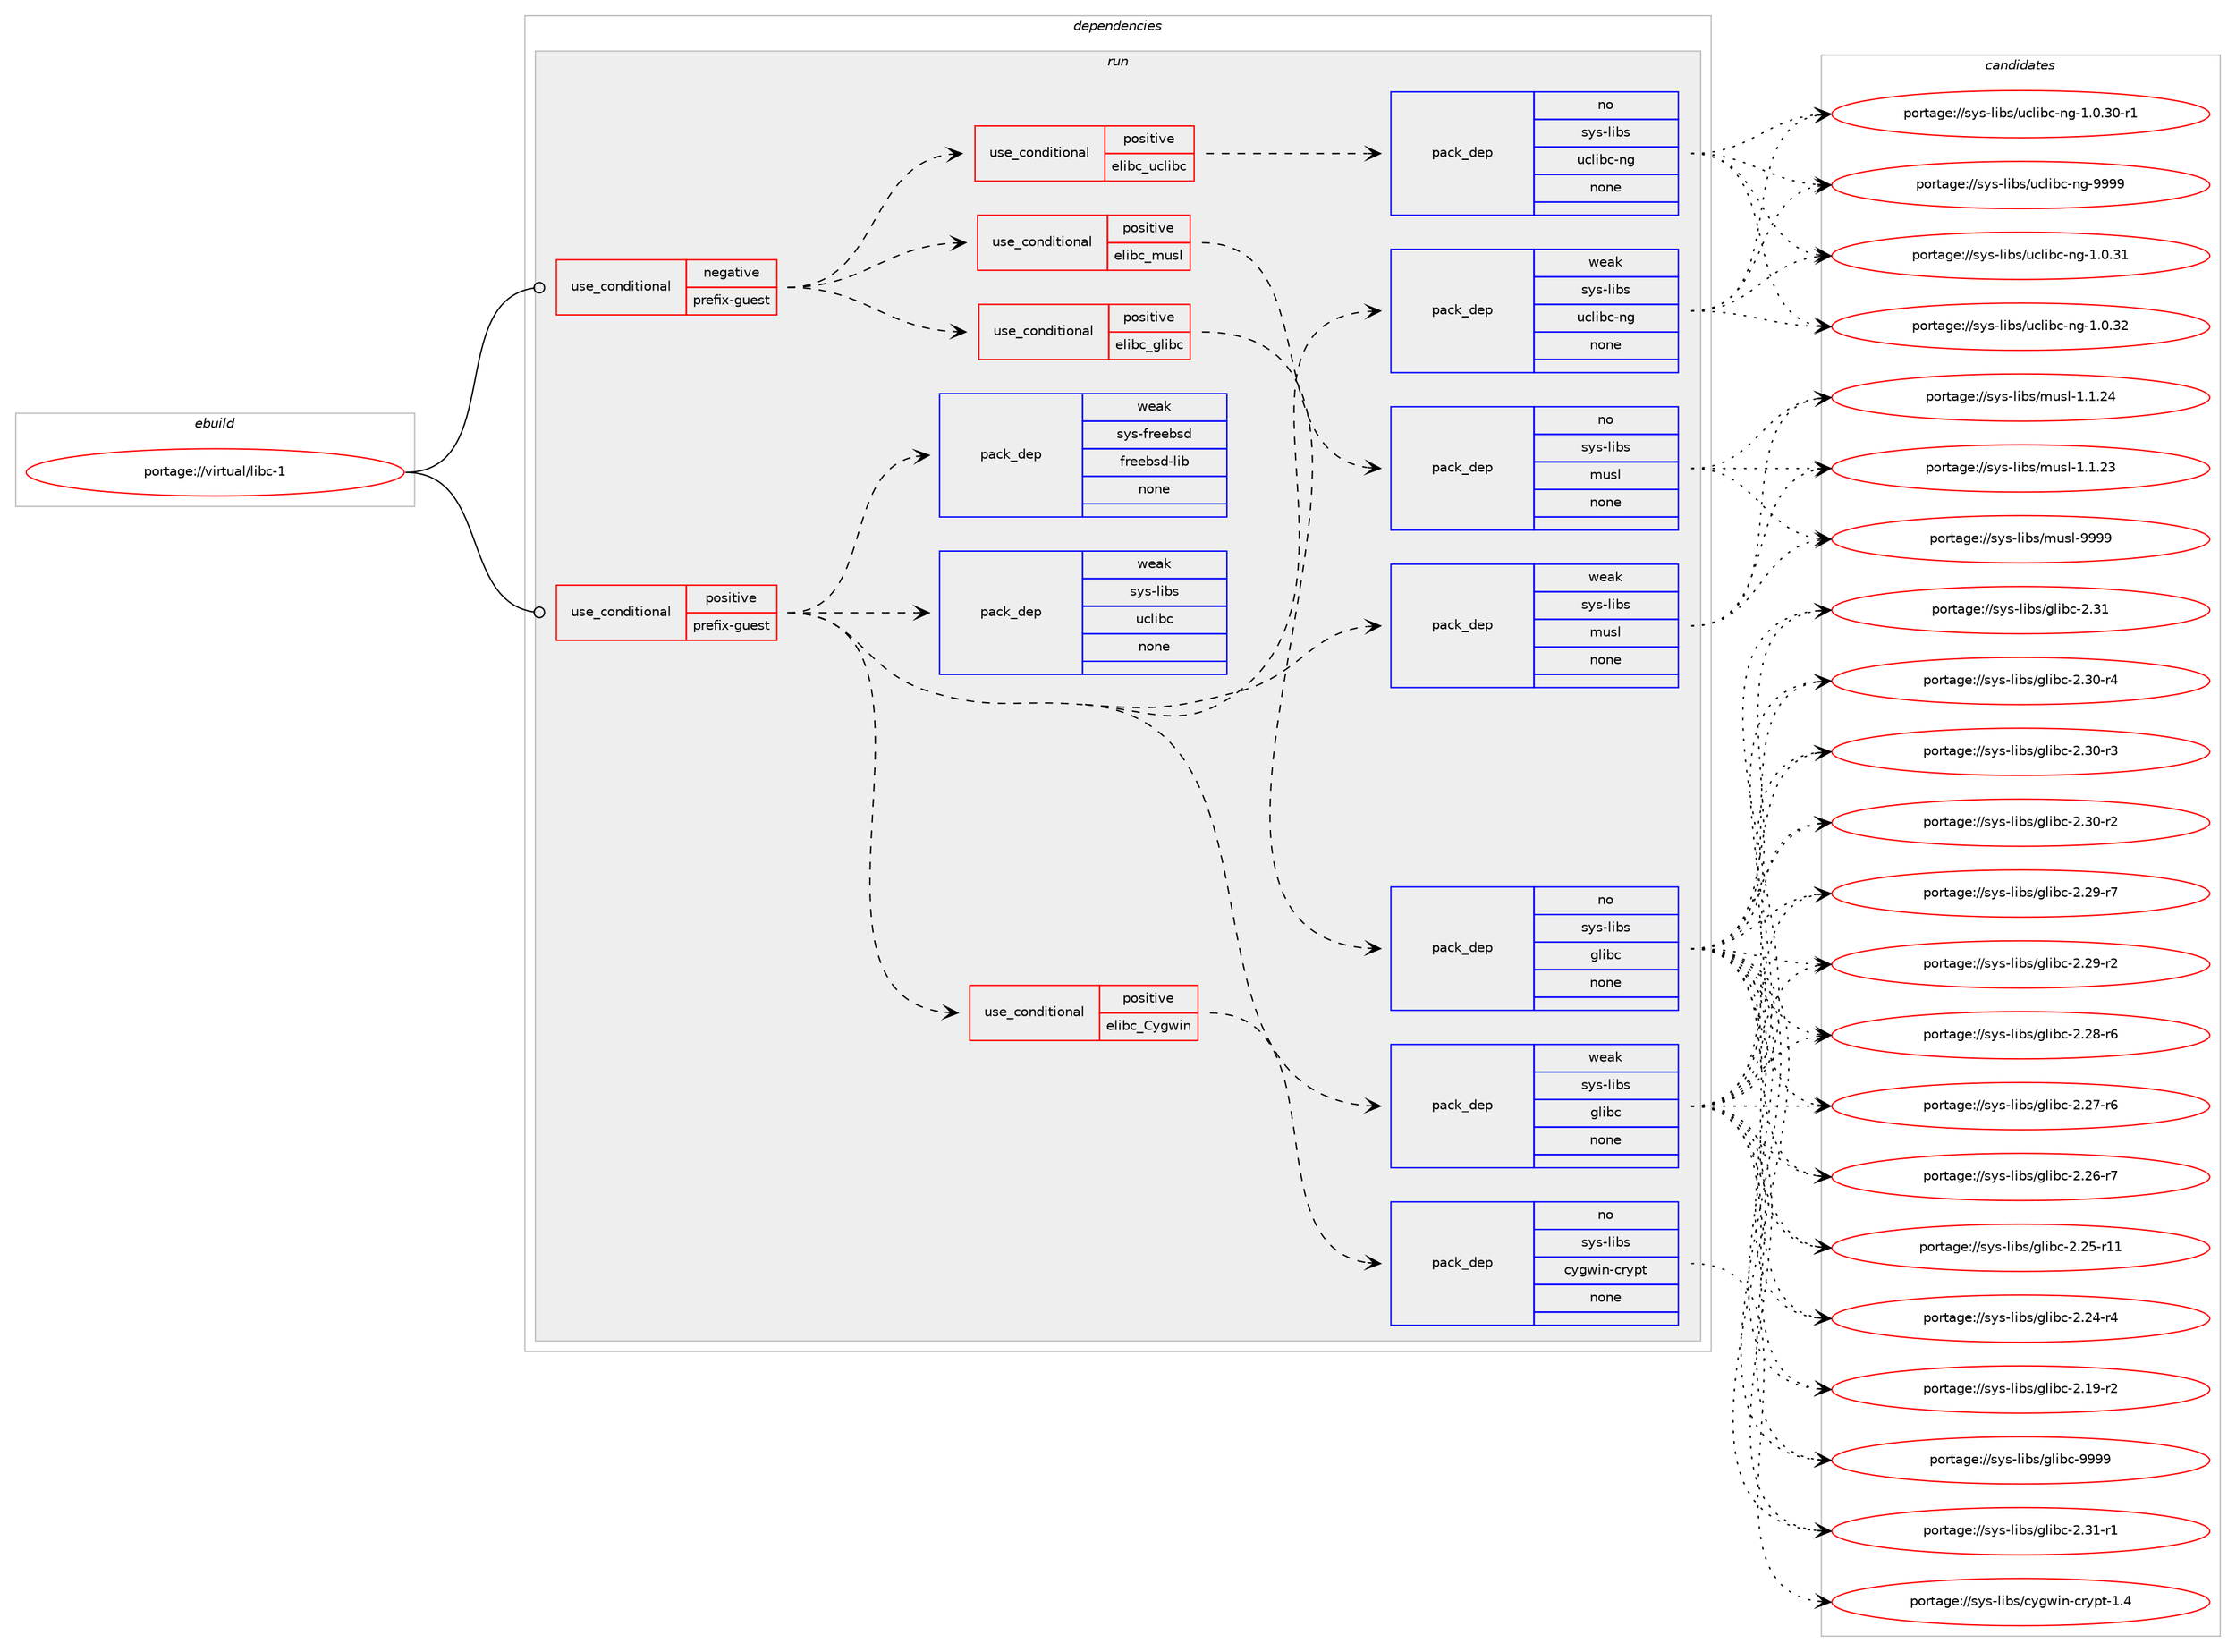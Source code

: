 digraph prolog {

# *************
# Graph options
# *************

newrank=true;
concentrate=true;
compound=true;
graph [rankdir=LR,fontname=Helvetica,fontsize=10,ranksep=1.5];#, ranksep=2.5, nodesep=0.2];
edge  [arrowhead=vee];
node  [fontname=Helvetica,fontsize=10];

# **********
# The ebuild
# **********

subgraph cluster_leftcol {
color=gray;
rank=same;
label=<<i>ebuild</i>>;
id [label="portage://virtual/libc-1", color=red, width=4, href="../virtual/libc-1.svg"];
}

# ****************
# The dependencies
# ****************

subgraph cluster_midcol {
color=gray;
label=<<i>dependencies</i>>;
subgraph cluster_compile {
fillcolor="#eeeeee";
style=filled;
label=<<i>compile</i>>;
}
subgraph cluster_compileandrun {
fillcolor="#eeeeee";
style=filled;
label=<<i>compile and run</i>>;
}
subgraph cluster_run {
fillcolor="#eeeeee";
style=filled;
label=<<i>run</i>>;
subgraph cond6680 {
dependency37104 [label=<<TABLE BORDER="0" CELLBORDER="1" CELLSPACING="0" CELLPADDING="4"><TR><TD ROWSPAN="3" CELLPADDING="10">use_conditional</TD></TR><TR><TD>negative</TD></TR><TR><TD>prefix-guest</TD></TR></TABLE>>, shape=none, color=red];
subgraph cond6681 {
dependency37105 [label=<<TABLE BORDER="0" CELLBORDER="1" CELLSPACING="0" CELLPADDING="4"><TR><TD ROWSPAN="3" CELLPADDING="10">use_conditional</TD></TR><TR><TD>positive</TD></TR><TR><TD>elibc_glibc</TD></TR></TABLE>>, shape=none, color=red];
subgraph pack29605 {
dependency37106 [label=<<TABLE BORDER="0" CELLBORDER="1" CELLSPACING="0" CELLPADDING="4" WIDTH="220"><TR><TD ROWSPAN="6" CELLPADDING="30">pack_dep</TD></TR><TR><TD WIDTH="110">no</TD></TR><TR><TD>sys-libs</TD></TR><TR><TD>glibc</TD></TR><TR><TD>none</TD></TR><TR><TD></TD></TR></TABLE>>, shape=none, color=blue];
}
dependency37105:e -> dependency37106:w [weight=20,style="dashed",arrowhead="vee"];
}
dependency37104:e -> dependency37105:w [weight=20,style="dashed",arrowhead="vee"];
subgraph cond6682 {
dependency37107 [label=<<TABLE BORDER="0" CELLBORDER="1" CELLSPACING="0" CELLPADDING="4"><TR><TD ROWSPAN="3" CELLPADDING="10">use_conditional</TD></TR><TR><TD>positive</TD></TR><TR><TD>elibc_musl</TD></TR></TABLE>>, shape=none, color=red];
subgraph pack29606 {
dependency37108 [label=<<TABLE BORDER="0" CELLBORDER="1" CELLSPACING="0" CELLPADDING="4" WIDTH="220"><TR><TD ROWSPAN="6" CELLPADDING="30">pack_dep</TD></TR><TR><TD WIDTH="110">no</TD></TR><TR><TD>sys-libs</TD></TR><TR><TD>musl</TD></TR><TR><TD>none</TD></TR><TR><TD></TD></TR></TABLE>>, shape=none, color=blue];
}
dependency37107:e -> dependency37108:w [weight=20,style="dashed",arrowhead="vee"];
}
dependency37104:e -> dependency37107:w [weight=20,style="dashed",arrowhead="vee"];
subgraph cond6683 {
dependency37109 [label=<<TABLE BORDER="0" CELLBORDER="1" CELLSPACING="0" CELLPADDING="4"><TR><TD ROWSPAN="3" CELLPADDING="10">use_conditional</TD></TR><TR><TD>positive</TD></TR><TR><TD>elibc_uclibc</TD></TR></TABLE>>, shape=none, color=red];
subgraph pack29607 {
dependency37110 [label=<<TABLE BORDER="0" CELLBORDER="1" CELLSPACING="0" CELLPADDING="4" WIDTH="220"><TR><TD ROWSPAN="6" CELLPADDING="30">pack_dep</TD></TR><TR><TD WIDTH="110">no</TD></TR><TR><TD>sys-libs</TD></TR><TR><TD>uclibc-ng</TD></TR><TR><TD>none</TD></TR><TR><TD></TD></TR></TABLE>>, shape=none, color=blue];
}
dependency37109:e -> dependency37110:w [weight=20,style="dashed",arrowhead="vee"];
}
dependency37104:e -> dependency37109:w [weight=20,style="dashed",arrowhead="vee"];
}
id:e -> dependency37104:w [weight=20,style="solid",arrowhead="odot"];
subgraph cond6684 {
dependency37111 [label=<<TABLE BORDER="0" CELLBORDER="1" CELLSPACING="0" CELLPADDING="4"><TR><TD ROWSPAN="3" CELLPADDING="10">use_conditional</TD></TR><TR><TD>positive</TD></TR><TR><TD>prefix-guest</TD></TR></TABLE>>, shape=none, color=red];
subgraph cond6685 {
dependency37112 [label=<<TABLE BORDER="0" CELLBORDER="1" CELLSPACING="0" CELLPADDING="4"><TR><TD ROWSPAN="3" CELLPADDING="10">use_conditional</TD></TR><TR><TD>positive</TD></TR><TR><TD>elibc_Cygwin</TD></TR></TABLE>>, shape=none, color=red];
subgraph pack29608 {
dependency37113 [label=<<TABLE BORDER="0" CELLBORDER="1" CELLSPACING="0" CELLPADDING="4" WIDTH="220"><TR><TD ROWSPAN="6" CELLPADDING="30">pack_dep</TD></TR><TR><TD WIDTH="110">no</TD></TR><TR><TD>sys-libs</TD></TR><TR><TD>cygwin-crypt</TD></TR><TR><TD>none</TD></TR><TR><TD></TD></TR></TABLE>>, shape=none, color=blue];
}
dependency37112:e -> dependency37113:w [weight=20,style="dashed",arrowhead="vee"];
}
dependency37111:e -> dependency37112:w [weight=20,style="dashed",arrowhead="vee"];
subgraph pack29609 {
dependency37114 [label=<<TABLE BORDER="0" CELLBORDER="1" CELLSPACING="0" CELLPADDING="4" WIDTH="220"><TR><TD ROWSPAN="6" CELLPADDING="30">pack_dep</TD></TR><TR><TD WIDTH="110">weak</TD></TR><TR><TD>sys-libs</TD></TR><TR><TD>glibc</TD></TR><TR><TD>none</TD></TR><TR><TD></TD></TR></TABLE>>, shape=none, color=blue];
}
dependency37111:e -> dependency37114:w [weight=20,style="dashed",arrowhead="vee"];
subgraph pack29610 {
dependency37115 [label=<<TABLE BORDER="0" CELLBORDER="1" CELLSPACING="0" CELLPADDING="4" WIDTH="220"><TR><TD ROWSPAN="6" CELLPADDING="30">pack_dep</TD></TR><TR><TD WIDTH="110">weak</TD></TR><TR><TD>sys-libs</TD></TR><TR><TD>musl</TD></TR><TR><TD>none</TD></TR><TR><TD></TD></TR></TABLE>>, shape=none, color=blue];
}
dependency37111:e -> dependency37115:w [weight=20,style="dashed",arrowhead="vee"];
subgraph pack29611 {
dependency37116 [label=<<TABLE BORDER="0" CELLBORDER="1" CELLSPACING="0" CELLPADDING="4" WIDTH="220"><TR><TD ROWSPAN="6" CELLPADDING="30">pack_dep</TD></TR><TR><TD WIDTH="110">weak</TD></TR><TR><TD>sys-libs</TD></TR><TR><TD>uclibc-ng</TD></TR><TR><TD>none</TD></TR><TR><TD></TD></TR></TABLE>>, shape=none, color=blue];
}
dependency37111:e -> dependency37116:w [weight=20,style="dashed",arrowhead="vee"];
subgraph pack29612 {
dependency37117 [label=<<TABLE BORDER="0" CELLBORDER="1" CELLSPACING="0" CELLPADDING="4" WIDTH="220"><TR><TD ROWSPAN="6" CELLPADDING="30">pack_dep</TD></TR><TR><TD WIDTH="110">weak</TD></TR><TR><TD>sys-libs</TD></TR><TR><TD>uclibc</TD></TR><TR><TD>none</TD></TR><TR><TD></TD></TR></TABLE>>, shape=none, color=blue];
}
dependency37111:e -> dependency37117:w [weight=20,style="dashed",arrowhead="vee"];
subgraph pack29613 {
dependency37118 [label=<<TABLE BORDER="0" CELLBORDER="1" CELLSPACING="0" CELLPADDING="4" WIDTH="220"><TR><TD ROWSPAN="6" CELLPADDING="30">pack_dep</TD></TR><TR><TD WIDTH="110">weak</TD></TR><TR><TD>sys-freebsd</TD></TR><TR><TD>freebsd-lib</TD></TR><TR><TD>none</TD></TR><TR><TD></TD></TR></TABLE>>, shape=none, color=blue];
}
dependency37111:e -> dependency37118:w [weight=20,style="dashed",arrowhead="vee"];
}
id:e -> dependency37111:w [weight=20,style="solid",arrowhead="odot"];
}
}

# **************
# The candidates
# **************

subgraph cluster_choices {
rank=same;
color=gray;
label=<<i>candidates</i>>;

subgraph choice29605 {
color=black;
nodesep=1;
choice11512111545108105981154710310810598994557575757 [label="portage://sys-libs/glibc-9999", color=red, width=4,href="../sys-libs/glibc-9999.svg"];
choice115121115451081059811547103108105989945504651494511449 [label="portage://sys-libs/glibc-2.31-r1", color=red, width=4,href="../sys-libs/glibc-2.31-r1.svg"];
choice11512111545108105981154710310810598994550465149 [label="portage://sys-libs/glibc-2.31", color=red, width=4,href="../sys-libs/glibc-2.31.svg"];
choice115121115451081059811547103108105989945504651484511452 [label="portage://sys-libs/glibc-2.30-r4", color=red, width=4,href="../sys-libs/glibc-2.30-r4.svg"];
choice115121115451081059811547103108105989945504651484511451 [label="portage://sys-libs/glibc-2.30-r3", color=red, width=4,href="../sys-libs/glibc-2.30-r3.svg"];
choice115121115451081059811547103108105989945504651484511450 [label="portage://sys-libs/glibc-2.30-r2", color=red, width=4,href="../sys-libs/glibc-2.30-r2.svg"];
choice115121115451081059811547103108105989945504650574511455 [label="portage://sys-libs/glibc-2.29-r7", color=red, width=4,href="../sys-libs/glibc-2.29-r7.svg"];
choice115121115451081059811547103108105989945504650574511450 [label="portage://sys-libs/glibc-2.29-r2", color=red, width=4,href="../sys-libs/glibc-2.29-r2.svg"];
choice115121115451081059811547103108105989945504650564511454 [label="portage://sys-libs/glibc-2.28-r6", color=red, width=4,href="../sys-libs/glibc-2.28-r6.svg"];
choice115121115451081059811547103108105989945504650554511454 [label="portage://sys-libs/glibc-2.27-r6", color=red, width=4,href="../sys-libs/glibc-2.27-r6.svg"];
choice115121115451081059811547103108105989945504650544511455 [label="portage://sys-libs/glibc-2.26-r7", color=red, width=4,href="../sys-libs/glibc-2.26-r7.svg"];
choice11512111545108105981154710310810598994550465053451144949 [label="portage://sys-libs/glibc-2.25-r11", color=red, width=4,href="../sys-libs/glibc-2.25-r11.svg"];
choice115121115451081059811547103108105989945504650524511452 [label="portage://sys-libs/glibc-2.24-r4", color=red, width=4,href="../sys-libs/glibc-2.24-r4.svg"];
choice115121115451081059811547103108105989945504649574511450 [label="portage://sys-libs/glibc-2.19-r2", color=red, width=4,href="../sys-libs/glibc-2.19-r2.svg"];
dependency37106:e -> choice11512111545108105981154710310810598994557575757:w [style=dotted,weight="100"];
dependency37106:e -> choice115121115451081059811547103108105989945504651494511449:w [style=dotted,weight="100"];
dependency37106:e -> choice11512111545108105981154710310810598994550465149:w [style=dotted,weight="100"];
dependency37106:e -> choice115121115451081059811547103108105989945504651484511452:w [style=dotted,weight="100"];
dependency37106:e -> choice115121115451081059811547103108105989945504651484511451:w [style=dotted,weight="100"];
dependency37106:e -> choice115121115451081059811547103108105989945504651484511450:w [style=dotted,weight="100"];
dependency37106:e -> choice115121115451081059811547103108105989945504650574511455:w [style=dotted,weight="100"];
dependency37106:e -> choice115121115451081059811547103108105989945504650574511450:w [style=dotted,weight="100"];
dependency37106:e -> choice115121115451081059811547103108105989945504650564511454:w [style=dotted,weight="100"];
dependency37106:e -> choice115121115451081059811547103108105989945504650554511454:w [style=dotted,weight="100"];
dependency37106:e -> choice115121115451081059811547103108105989945504650544511455:w [style=dotted,weight="100"];
dependency37106:e -> choice11512111545108105981154710310810598994550465053451144949:w [style=dotted,weight="100"];
dependency37106:e -> choice115121115451081059811547103108105989945504650524511452:w [style=dotted,weight="100"];
dependency37106:e -> choice115121115451081059811547103108105989945504649574511450:w [style=dotted,weight="100"];
}
subgraph choice29606 {
color=black;
nodesep=1;
choice1151211154510810598115471091171151084557575757 [label="portage://sys-libs/musl-9999", color=red, width=4,href="../sys-libs/musl-9999.svg"];
choice11512111545108105981154710911711510845494649465052 [label="portage://sys-libs/musl-1.1.24", color=red, width=4,href="../sys-libs/musl-1.1.24.svg"];
choice11512111545108105981154710911711510845494649465051 [label="portage://sys-libs/musl-1.1.23", color=red, width=4,href="../sys-libs/musl-1.1.23.svg"];
dependency37108:e -> choice1151211154510810598115471091171151084557575757:w [style=dotted,weight="100"];
dependency37108:e -> choice11512111545108105981154710911711510845494649465052:w [style=dotted,weight="100"];
dependency37108:e -> choice11512111545108105981154710911711510845494649465051:w [style=dotted,weight="100"];
}
subgraph choice29607 {
color=black;
nodesep=1;
choice115121115451081059811547117991081059899451101034557575757 [label="portage://sys-libs/uclibc-ng-9999", color=red, width=4,href="../sys-libs/uclibc-ng-9999.svg"];
choice1151211154510810598115471179910810598994511010345494648465150 [label="portage://sys-libs/uclibc-ng-1.0.32", color=red, width=4,href="../sys-libs/uclibc-ng-1.0.32.svg"];
choice1151211154510810598115471179910810598994511010345494648465149 [label="portage://sys-libs/uclibc-ng-1.0.31", color=red, width=4,href="../sys-libs/uclibc-ng-1.0.31.svg"];
choice11512111545108105981154711799108105989945110103454946484651484511449 [label="portage://sys-libs/uclibc-ng-1.0.30-r1", color=red, width=4,href="../sys-libs/uclibc-ng-1.0.30-r1.svg"];
dependency37110:e -> choice115121115451081059811547117991081059899451101034557575757:w [style=dotted,weight="100"];
dependency37110:e -> choice1151211154510810598115471179910810598994511010345494648465150:w [style=dotted,weight="100"];
dependency37110:e -> choice1151211154510810598115471179910810598994511010345494648465149:w [style=dotted,weight="100"];
dependency37110:e -> choice11512111545108105981154711799108105989945110103454946484651484511449:w [style=dotted,weight="100"];
}
subgraph choice29608 {
color=black;
nodesep=1;
choice11512111545108105981154799121103119105110459911412111211645494652 [label="portage://sys-libs/cygwin-crypt-1.4", color=red, width=4,href="../sys-libs/cygwin-crypt-1.4.svg"];
dependency37113:e -> choice11512111545108105981154799121103119105110459911412111211645494652:w [style=dotted,weight="100"];
}
subgraph choice29609 {
color=black;
nodesep=1;
choice11512111545108105981154710310810598994557575757 [label="portage://sys-libs/glibc-9999", color=red, width=4,href="../sys-libs/glibc-9999.svg"];
choice115121115451081059811547103108105989945504651494511449 [label="portage://sys-libs/glibc-2.31-r1", color=red, width=4,href="../sys-libs/glibc-2.31-r1.svg"];
choice11512111545108105981154710310810598994550465149 [label="portage://sys-libs/glibc-2.31", color=red, width=4,href="../sys-libs/glibc-2.31.svg"];
choice115121115451081059811547103108105989945504651484511452 [label="portage://sys-libs/glibc-2.30-r4", color=red, width=4,href="../sys-libs/glibc-2.30-r4.svg"];
choice115121115451081059811547103108105989945504651484511451 [label="portage://sys-libs/glibc-2.30-r3", color=red, width=4,href="../sys-libs/glibc-2.30-r3.svg"];
choice115121115451081059811547103108105989945504651484511450 [label="portage://sys-libs/glibc-2.30-r2", color=red, width=4,href="../sys-libs/glibc-2.30-r2.svg"];
choice115121115451081059811547103108105989945504650574511455 [label="portage://sys-libs/glibc-2.29-r7", color=red, width=4,href="../sys-libs/glibc-2.29-r7.svg"];
choice115121115451081059811547103108105989945504650574511450 [label="portage://sys-libs/glibc-2.29-r2", color=red, width=4,href="../sys-libs/glibc-2.29-r2.svg"];
choice115121115451081059811547103108105989945504650564511454 [label="portage://sys-libs/glibc-2.28-r6", color=red, width=4,href="../sys-libs/glibc-2.28-r6.svg"];
choice115121115451081059811547103108105989945504650554511454 [label="portage://sys-libs/glibc-2.27-r6", color=red, width=4,href="../sys-libs/glibc-2.27-r6.svg"];
choice115121115451081059811547103108105989945504650544511455 [label="portage://sys-libs/glibc-2.26-r7", color=red, width=4,href="../sys-libs/glibc-2.26-r7.svg"];
choice11512111545108105981154710310810598994550465053451144949 [label="portage://sys-libs/glibc-2.25-r11", color=red, width=4,href="../sys-libs/glibc-2.25-r11.svg"];
choice115121115451081059811547103108105989945504650524511452 [label="portage://sys-libs/glibc-2.24-r4", color=red, width=4,href="../sys-libs/glibc-2.24-r4.svg"];
choice115121115451081059811547103108105989945504649574511450 [label="portage://sys-libs/glibc-2.19-r2", color=red, width=4,href="../sys-libs/glibc-2.19-r2.svg"];
dependency37114:e -> choice11512111545108105981154710310810598994557575757:w [style=dotted,weight="100"];
dependency37114:e -> choice115121115451081059811547103108105989945504651494511449:w [style=dotted,weight="100"];
dependency37114:e -> choice11512111545108105981154710310810598994550465149:w [style=dotted,weight="100"];
dependency37114:e -> choice115121115451081059811547103108105989945504651484511452:w [style=dotted,weight="100"];
dependency37114:e -> choice115121115451081059811547103108105989945504651484511451:w [style=dotted,weight="100"];
dependency37114:e -> choice115121115451081059811547103108105989945504651484511450:w [style=dotted,weight="100"];
dependency37114:e -> choice115121115451081059811547103108105989945504650574511455:w [style=dotted,weight="100"];
dependency37114:e -> choice115121115451081059811547103108105989945504650574511450:w [style=dotted,weight="100"];
dependency37114:e -> choice115121115451081059811547103108105989945504650564511454:w [style=dotted,weight="100"];
dependency37114:e -> choice115121115451081059811547103108105989945504650554511454:w [style=dotted,weight="100"];
dependency37114:e -> choice115121115451081059811547103108105989945504650544511455:w [style=dotted,weight="100"];
dependency37114:e -> choice11512111545108105981154710310810598994550465053451144949:w [style=dotted,weight="100"];
dependency37114:e -> choice115121115451081059811547103108105989945504650524511452:w [style=dotted,weight="100"];
dependency37114:e -> choice115121115451081059811547103108105989945504649574511450:w [style=dotted,weight="100"];
}
subgraph choice29610 {
color=black;
nodesep=1;
choice1151211154510810598115471091171151084557575757 [label="portage://sys-libs/musl-9999", color=red, width=4,href="../sys-libs/musl-9999.svg"];
choice11512111545108105981154710911711510845494649465052 [label="portage://sys-libs/musl-1.1.24", color=red, width=4,href="../sys-libs/musl-1.1.24.svg"];
choice11512111545108105981154710911711510845494649465051 [label="portage://sys-libs/musl-1.1.23", color=red, width=4,href="../sys-libs/musl-1.1.23.svg"];
dependency37115:e -> choice1151211154510810598115471091171151084557575757:w [style=dotted,weight="100"];
dependency37115:e -> choice11512111545108105981154710911711510845494649465052:w [style=dotted,weight="100"];
dependency37115:e -> choice11512111545108105981154710911711510845494649465051:w [style=dotted,weight="100"];
}
subgraph choice29611 {
color=black;
nodesep=1;
choice115121115451081059811547117991081059899451101034557575757 [label="portage://sys-libs/uclibc-ng-9999", color=red, width=4,href="../sys-libs/uclibc-ng-9999.svg"];
choice1151211154510810598115471179910810598994511010345494648465150 [label="portage://sys-libs/uclibc-ng-1.0.32", color=red, width=4,href="../sys-libs/uclibc-ng-1.0.32.svg"];
choice1151211154510810598115471179910810598994511010345494648465149 [label="portage://sys-libs/uclibc-ng-1.0.31", color=red, width=4,href="../sys-libs/uclibc-ng-1.0.31.svg"];
choice11512111545108105981154711799108105989945110103454946484651484511449 [label="portage://sys-libs/uclibc-ng-1.0.30-r1", color=red, width=4,href="../sys-libs/uclibc-ng-1.0.30-r1.svg"];
dependency37116:e -> choice115121115451081059811547117991081059899451101034557575757:w [style=dotted,weight="100"];
dependency37116:e -> choice1151211154510810598115471179910810598994511010345494648465150:w [style=dotted,weight="100"];
dependency37116:e -> choice1151211154510810598115471179910810598994511010345494648465149:w [style=dotted,weight="100"];
dependency37116:e -> choice11512111545108105981154711799108105989945110103454946484651484511449:w [style=dotted,weight="100"];
}
subgraph choice29612 {
color=black;
nodesep=1;
}
subgraph choice29613 {
color=black;
nodesep=1;
}
}

}
